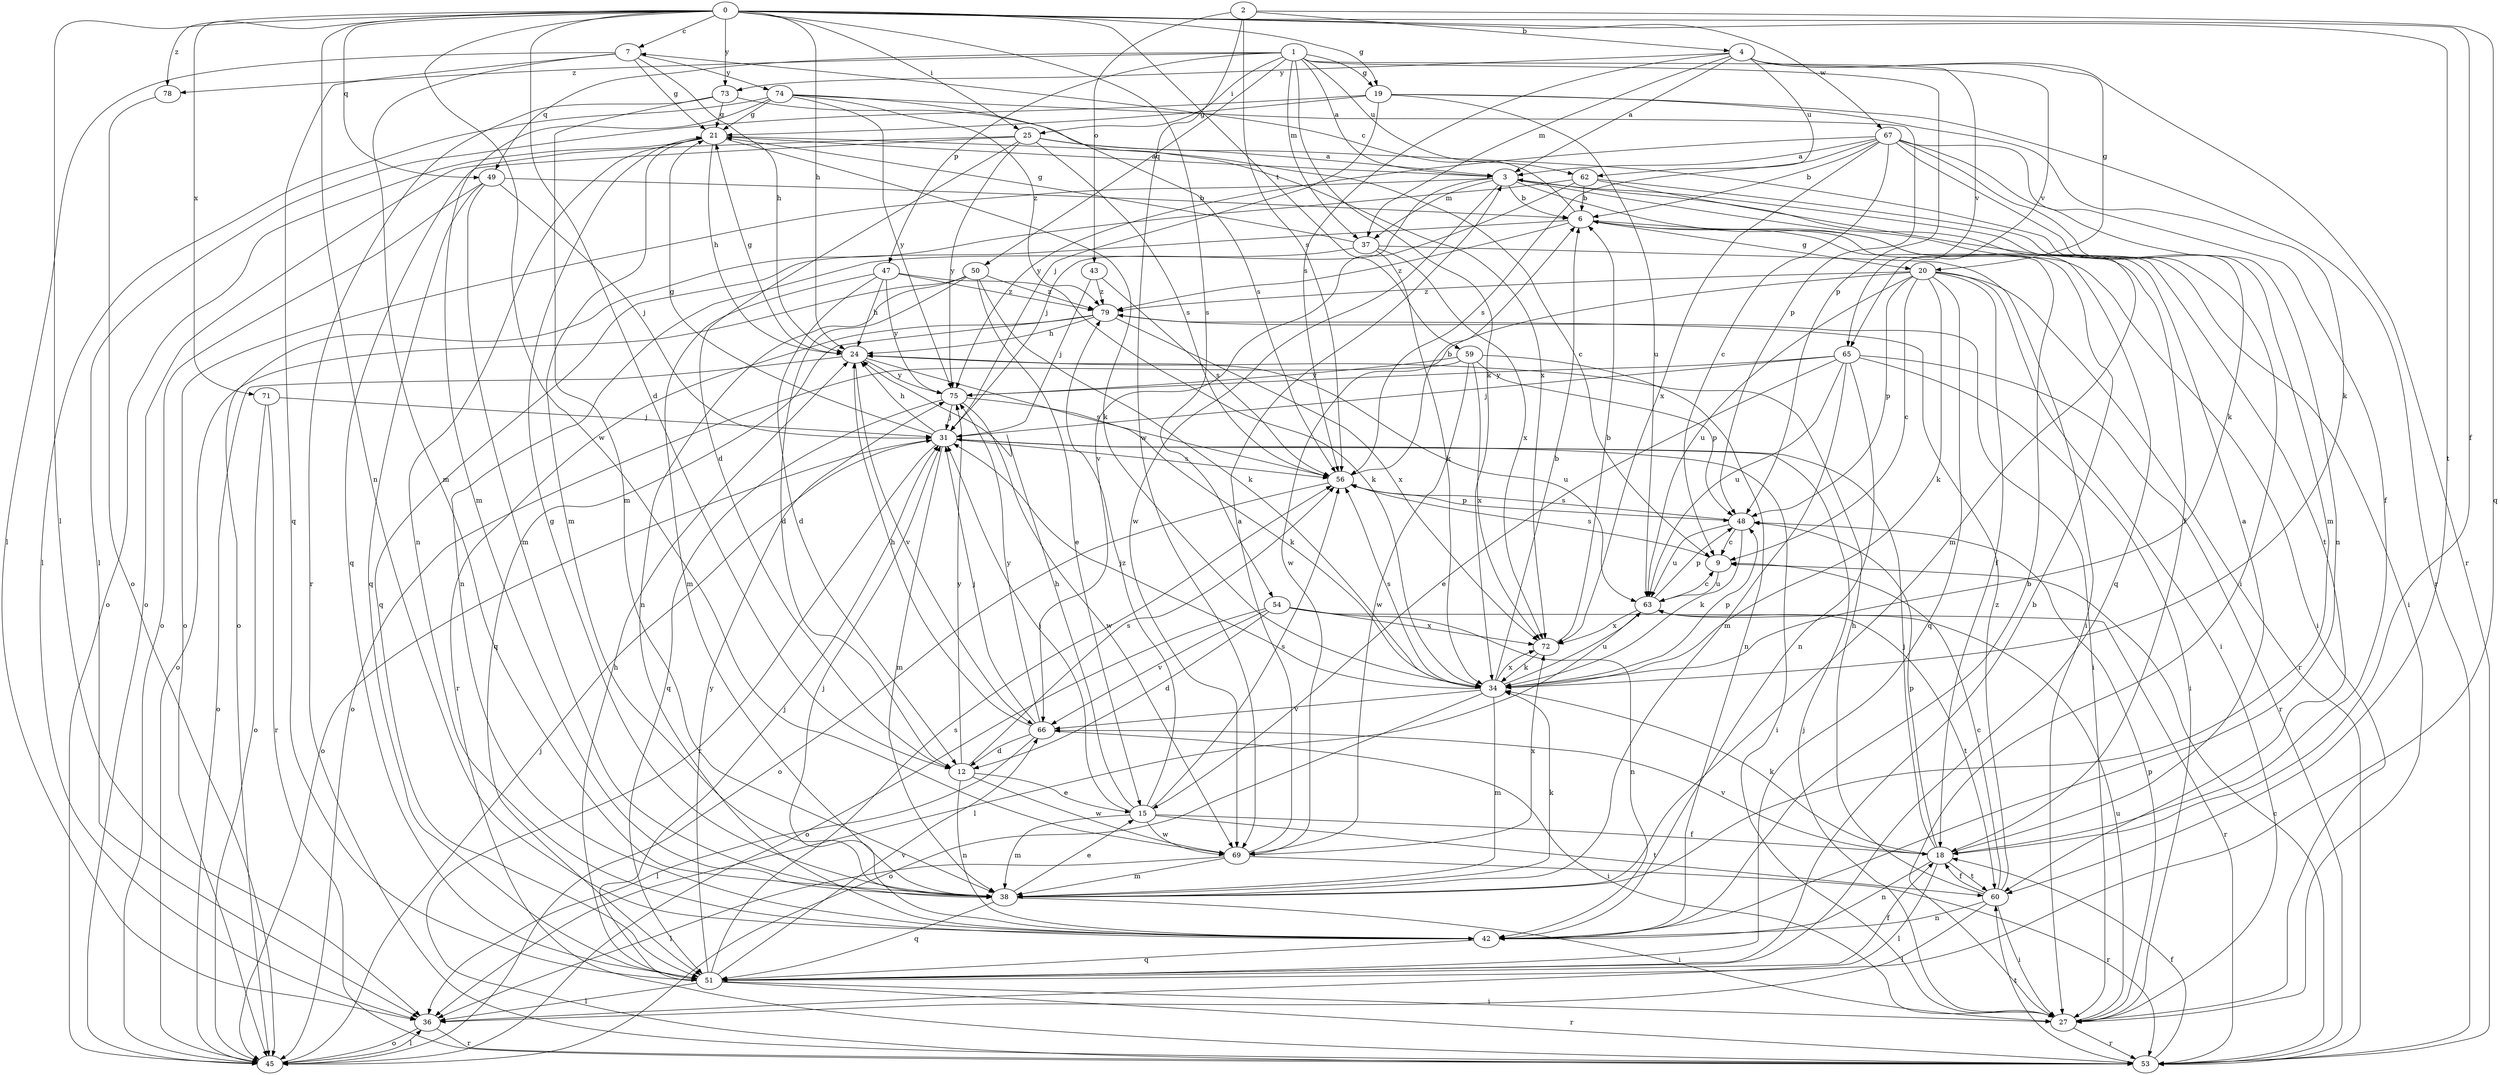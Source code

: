 strict digraph  {
0;
1;
2;
3;
4;
6;
7;
9;
12;
15;
18;
19;
20;
21;
24;
25;
27;
31;
34;
36;
37;
38;
42;
43;
45;
47;
48;
49;
50;
51;
53;
54;
56;
59;
60;
62;
63;
65;
66;
67;
69;
71;
72;
73;
74;
75;
78;
79;
0 -> 7  [label=c];
0 -> 12  [label=d];
0 -> 18  [label=f];
0 -> 19  [label=g];
0 -> 24  [label=h];
0 -> 25  [label=i];
0 -> 36  [label=l];
0 -> 42  [label=n];
0 -> 49  [label=q];
0 -> 54  [label=s];
0 -> 59  [label=t];
0 -> 60  [label=t];
0 -> 67  [label=w];
0 -> 69  [label=w];
0 -> 71  [label=x];
0 -> 73  [label=y];
0 -> 78  [label=z];
1 -> 3  [label=a];
1 -> 19  [label=g];
1 -> 25  [label=i];
1 -> 34  [label=k];
1 -> 37  [label=m];
1 -> 47  [label=p];
1 -> 48  [label=p];
1 -> 49  [label=q];
1 -> 50  [label=q];
1 -> 62  [label=u];
1 -> 65  [label=v];
1 -> 78  [label=z];
2 -> 4  [label=b];
2 -> 43  [label=o];
2 -> 51  [label=q];
2 -> 56  [label=s];
2 -> 69  [label=w];
3 -> 6  [label=b];
3 -> 18  [label=f];
3 -> 31  [label=j];
3 -> 37  [label=m];
3 -> 45  [label=o];
3 -> 51  [label=q];
3 -> 60  [label=t];
3 -> 69  [label=w];
4 -> 3  [label=a];
4 -> 20  [label=g];
4 -> 37  [label=m];
4 -> 53  [label=r];
4 -> 56  [label=s];
4 -> 62  [label=u];
4 -> 65  [label=v];
4 -> 73  [label=y];
6 -> 7  [label=c];
6 -> 20  [label=g];
6 -> 27  [label=i];
6 -> 51  [label=q];
6 -> 79  [label=z];
7 -> 21  [label=g];
7 -> 24  [label=h];
7 -> 36  [label=l];
7 -> 38  [label=m];
7 -> 51  [label=q];
7 -> 74  [label=y];
9 -> 56  [label=s];
9 -> 63  [label=u];
12 -> 15  [label=e];
12 -> 42  [label=n];
12 -> 56  [label=s];
12 -> 69  [label=w];
12 -> 75  [label=y];
15 -> 18  [label=f];
15 -> 24  [label=h];
15 -> 31  [label=j];
15 -> 38  [label=m];
15 -> 56  [label=s];
15 -> 60  [label=t];
15 -> 69  [label=w];
15 -> 79  [label=z];
18 -> 3  [label=a];
18 -> 31  [label=j];
18 -> 34  [label=k];
18 -> 36  [label=l];
18 -> 42  [label=n];
18 -> 48  [label=p];
18 -> 60  [label=t];
18 -> 66  [label=v];
19 -> 21  [label=g];
19 -> 31  [label=j];
19 -> 34  [label=k];
19 -> 36  [label=l];
19 -> 53  [label=r];
19 -> 63  [label=u];
20 -> 9  [label=c];
20 -> 18  [label=f];
20 -> 27  [label=i];
20 -> 34  [label=k];
20 -> 48  [label=p];
20 -> 51  [label=q];
20 -> 53  [label=r];
20 -> 63  [label=u];
20 -> 69  [label=w];
20 -> 79  [label=z];
21 -> 3  [label=a];
21 -> 9  [label=c];
21 -> 24  [label=h];
21 -> 34  [label=k];
21 -> 38  [label=m];
21 -> 42  [label=n];
21 -> 45  [label=o];
24 -> 21  [label=g];
24 -> 45  [label=o];
24 -> 56  [label=s];
24 -> 63  [label=u];
24 -> 66  [label=v];
24 -> 75  [label=y];
25 -> 3  [label=a];
25 -> 12  [label=d];
25 -> 27  [label=i];
25 -> 45  [label=o];
25 -> 51  [label=q];
25 -> 56  [label=s];
25 -> 75  [label=y];
27 -> 31  [label=j];
27 -> 48  [label=p];
27 -> 53  [label=r];
27 -> 63  [label=u];
31 -> 21  [label=g];
31 -> 24  [label=h];
31 -> 27  [label=i];
31 -> 38  [label=m];
31 -> 45  [label=o];
31 -> 53  [label=r];
31 -> 56  [label=s];
34 -> 6  [label=b];
34 -> 31  [label=j];
34 -> 38  [label=m];
34 -> 45  [label=o];
34 -> 48  [label=p];
34 -> 56  [label=s];
34 -> 63  [label=u];
34 -> 66  [label=v];
34 -> 72  [label=x];
36 -> 45  [label=o];
36 -> 53  [label=r];
37 -> 21  [label=g];
37 -> 27  [label=i];
37 -> 34  [label=k];
37 -> 42  [label=n];
37 -> 72  [label=x];
38 -> 15  [label=e];
38 -> 21  [label=g];
38 -> 27  [label=i];
38 -> 34  [label=k];
38 -> 51  [label=q];
42 -> 6  [label=b];
42 -> 31  [label=j];
42 -> 51  [label=q];
43 -> 31  [label=j];
43 -> 56  [label=s];
43 -> 79  [label=z];
45 -> 31  [label=j];
45 -> 36  [label=l];
47 -> 12  [label=d];
47 -> 24  [label=h];
47 -> 34  [label=k];
47 -> 38  [label=m];
47 -> 75  [label=y];
47 -> 79  [label=z];
48 -> 9  [label=c];
48 -> 34  [label=k];
48 -> 56  [label=s];
48 -> 63  [label=u];
49 -> 6  [label=b];
49 -> 31  [label=j];
49 -> 38  [label=m];
49 -> 45  [label=o];
49 -> 51  [label=q];
50 -> 12  [label=d];
50 -> 15  [label=e];
50 -> 34  [label=k];
50 -> 42  [label=n];
50 -> 45  [label=o];
50 -> 79  [label=z];
51 -> 6  [label=b];
51 -> 18  [label=f];
51 -> 24  [label=h];
51 -> 27  [label=i];
51 -> 31  [label=j];
51 -> 36  [label=l];
51 -> 53  [label=r];
51 -> 56  [label=s];
51 -> 66  [label=v];
51 -> 75  [label=y];
53 -> 9  [label=c];
53 -> 18  [label=f];
53 -> 60  [label=t];
54 -> 12  [label=d];
54 -> 42  [label=n];
54 -> 45  [label=o];
54 -> 53  [label=r];
54 -> 66  [label=v];
54 -> 72  [label=x];
56 -> 6  [label=b];
56 -> 45  [label=o];
56 -> 48  [label=p];
59 -> 42  [label=n];
59 -> 45  [label=o];
59 -> 48  [label=p];
59 -> 69  [label=w];
59 -> 72  [label=x];
59 -> 75  [label=y];
60 -> 9  [label=c];
60 -> 18  [label=f];
60 -> 24  [label=h];
60 -> 27  [label=i];
60 -> 36  [label=l];
60 -> 42  [label=n];
60 -> 79  [label=z];
62 -> 6  [label=b];
62 -> 27  [label=i];
62 -> 38  [label=m];
62 -> 45  [label=o];
62 -> 66  [label=v];
63 -> 9  [label=c];
63 -> 36  [label=l];
63 -> 48  [label=p];
63 -> 60  [label=t];
63 -> 72  [label=x];
65 -> 15  [label=e];
65 -> 27  [label=i];
65 -> 31  [label=j];
65 -> 38  [label=m];
65 -> 42  [label=n];
65 -> 53  [label=r];
65 -> 63  [label=u];
65 -> 75  [label=y];
66 -> 12  [label=d];
66 -> 24  [label=h];
66 -> 27  [label=i];
66 -> 31  [label=j];
66 -> 36  [label=l];
66 -> 75  [label=y];
67 -> 3  [label=a];
67 -> 6  [label=b];
67 -> 9  [label=c];
67 -> 18  [label=f];
67 -> 34  [label=k];
67 -> 38  [label=m];
67 -> 42  [label=n];
67 -> 56  [label=s];
67 -> 72  [label=x];
67 -> 75  [label=y];
69 -> 3  [label=a];
69 -> 36  [label=l];
69 -> 38  [label=m];
69 -> 53  [label=r];
69 -> 72  [label=x];
71 -> 31  [label=j];
71 -> 45  [label=o];
71 -> 53  [label=r];
72 -> 6  [label=b];
72 -> 34  [label=k];
73 -> 21  [label=g];
73 -> 38  [label=m];
73 -> 53  [label=r];
73 -> 72  [label=x];
74 -> 21  [label=g];
74 -> 36  [label=l];
74 -> 38  [label=m];
74 -> 48  [label=p];
74 -> 56  [label=s];
74 -> 75  [label=y];
74 -> 79  [label=z];
75 -> 31  [label=j];
75 -> 34  [label=k];
75 -> 51  [label=q];
75 -> 69  [label=w];
78 -> 45  [label=o];
79 -> 24  [label=h];
79 -> 27  [label=i];
79 -> 51  [label=q];
79 -> 53  [label=r];
79 -> 72  [label=x];
}
